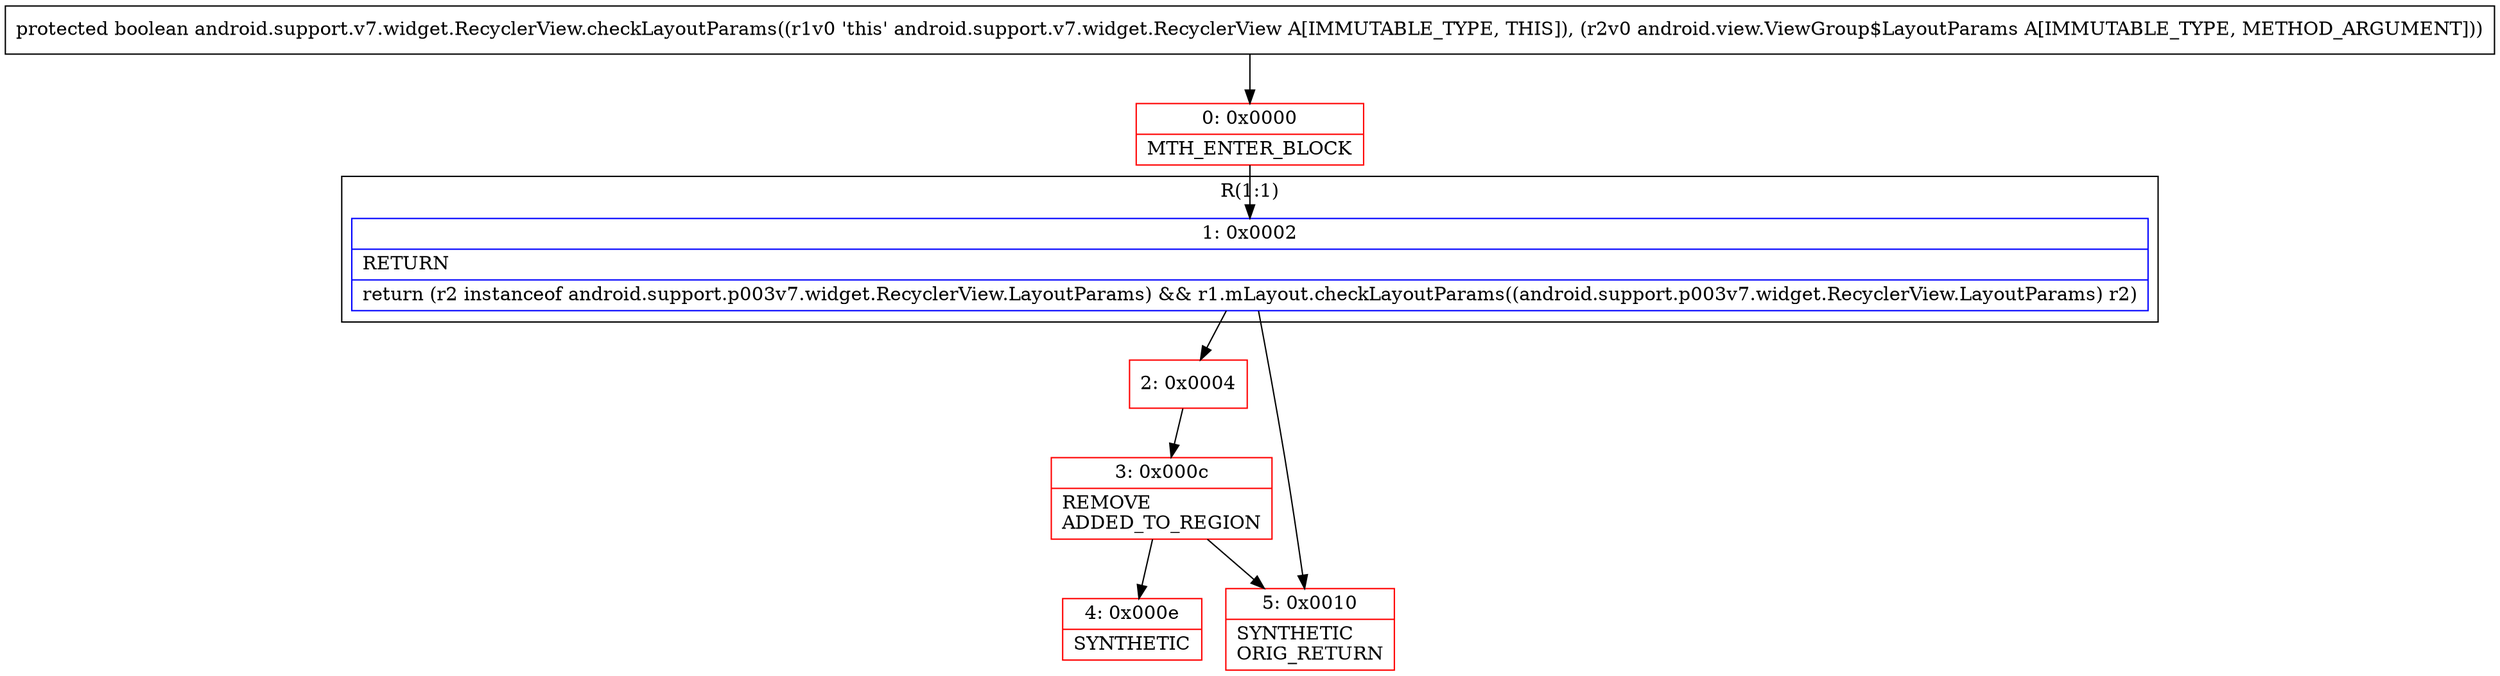 digraph "CFG forandroid.support.v7.widget.RecyclerView.checkLayoutParams(Landroid\/view\/ViewGroup$LayoutParams;)Z" {
subgraph cluster_Region_35828028 {
label = "R(1:1)";
node [shape=record,color=blue];
Node_1 [shape=record,label="{1\:\ 0x0002|RETURN\l|return (r2 instanceof android.support.p003v7.widget.RecyclerView.LayoutParams) && r1.mLayout.checkLayoutParams((android.support.p003v7.widget.RecyclerView.LayoutParams) r2)\l}"];
}
Node_0 [shape=record,color=red,label="{0\:\ 0x0000|MTH_ENTER_BLOCK\l}"];
Node_2 [shape=record,color=red,label="{2\:\ 0x0004}"];
Node_3 [shape=record,color=red,label="{3\:\ 0x000c|REMOVE\lADDED_TO_REGION\l}"];
Node_4 [shape=record,color=red,label="{4\:\ 0x000e|SYNTHETIC\l}"];
Node_5 [shape=record,color=red,label="{5\:\ 0x0010|SYNTHETIC\lORIG_RETURN\l}"];
MethodNode[shape=record,label="{protected boolean android.support.v7.widget.RecyclerView.checkLayoutParams((r1v0 'this' android.support.v7.widget.RecyclerView A[IMMUTABLE_TYPE, THIS]), (r2v0 android.view.ViewGroup$LayoutParams A[IMMUTABLE_TYPE, METHOD_ARGUMENT])) }"];
MethodNode -> Node_0;
Node_1 -> Node_2;
Node_1 -> Node_5;
Node_0 -> Node_1;
Node_2 -> Node_3;
Node_3 -> Node_4;
Node_3 -> Node_5;
}

